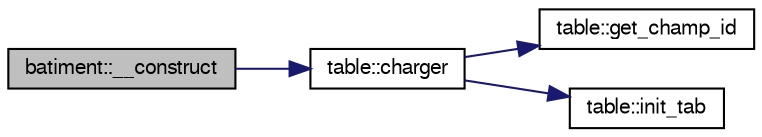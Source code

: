 digraph G
{
  bgcolor="transparent";
  edge [fontname="FreeSans",fontsize="10",labelfontname="FreeSans",labelfontsize="10"];
  node [fontname="FreeSans",fontsize="10",shape=record];
  rankdir=LR;
  Node1 [label="batiment::__construct",height=0.2,width=0.4,color="black", fillcolor="grey75", style="filled" fontcolor="black"];
  Node1 -> Node2 [color="midnightblue",fontsize="10",style="solid",fontname="FreeSans"];
  Node2 [label="table::charger",height=0.2,width=0.4,color="black",URL="$classtable.html#a7d6d73070a80d26ca62b6314636b8423",tooltip="Charge un élément de la base de donnée ou directement à partid d&#39;un tableau..."];
  Node2 -> Node3 [color="midnightblue",fontsize="10",style="solid",fontname="FreeSans"];
  Node3 [label="table::get_champ_id",height=0.2,width=0.4,color="black",URL="$classtable.html#aa50c0dadb81888ec73272f13b75142fc",tooltip="Renvoie le nom du champ servant d&#39;identifiant."];
  Node2 -> Node4 [color="midnightblue",fontsize="10",style="solid",fontname="FreeSans"];
  Node4 [label="table::init_tab",height=0.2,width=0.4,color="black",URL="$classtable.html#a647da6a65b9d9e4937778f81df19cbfb",tooltip="Initialise les données membres à l&#39;aide d&#39;un tableau."];
}
